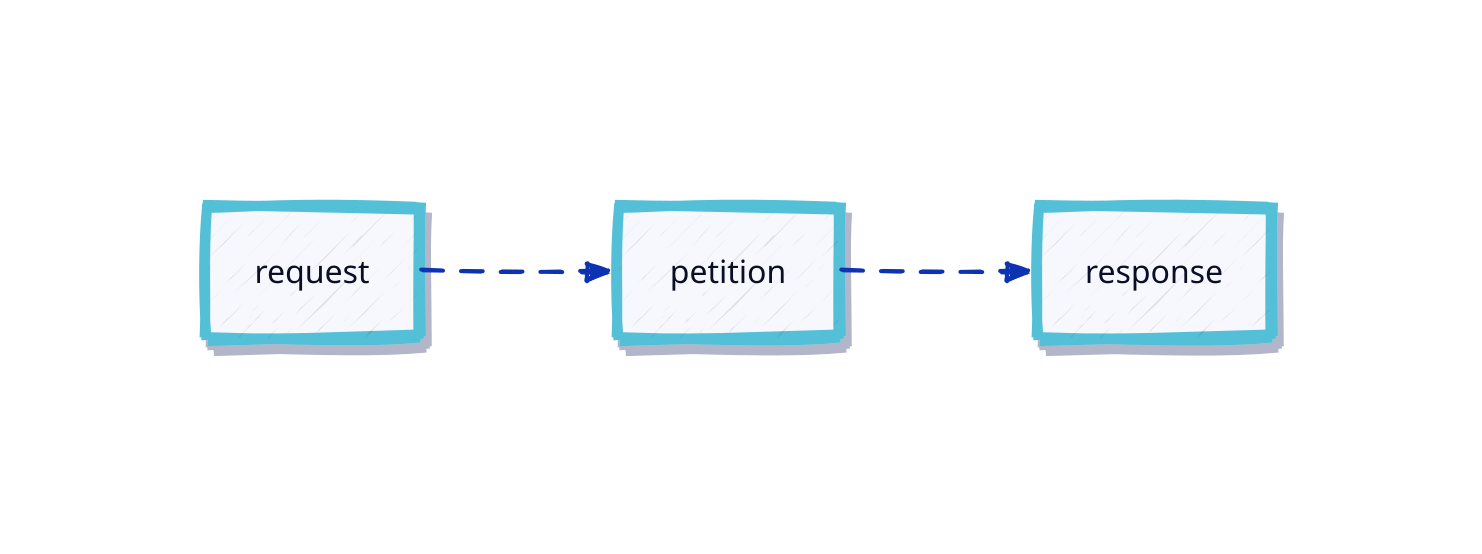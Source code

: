 direction: right

style: {
  fill: transparent
}

vars: {
  d2-config: {
    sketch: true
  }
}
request: {
  style: {
    stroke: "#53C0D8"
    stroke-width: 5
    shadow: true
  }
}
petition: {
  style: {
    stroke: "#53C0D8"
    stroke-width: 5
    shadow: true
  }
}
response: {
  style: {
    stroke: "#53C0D8"
    stroke-width: 5
    shadow: true
  }
}
request -> petition -> response: {style.animated: true}

